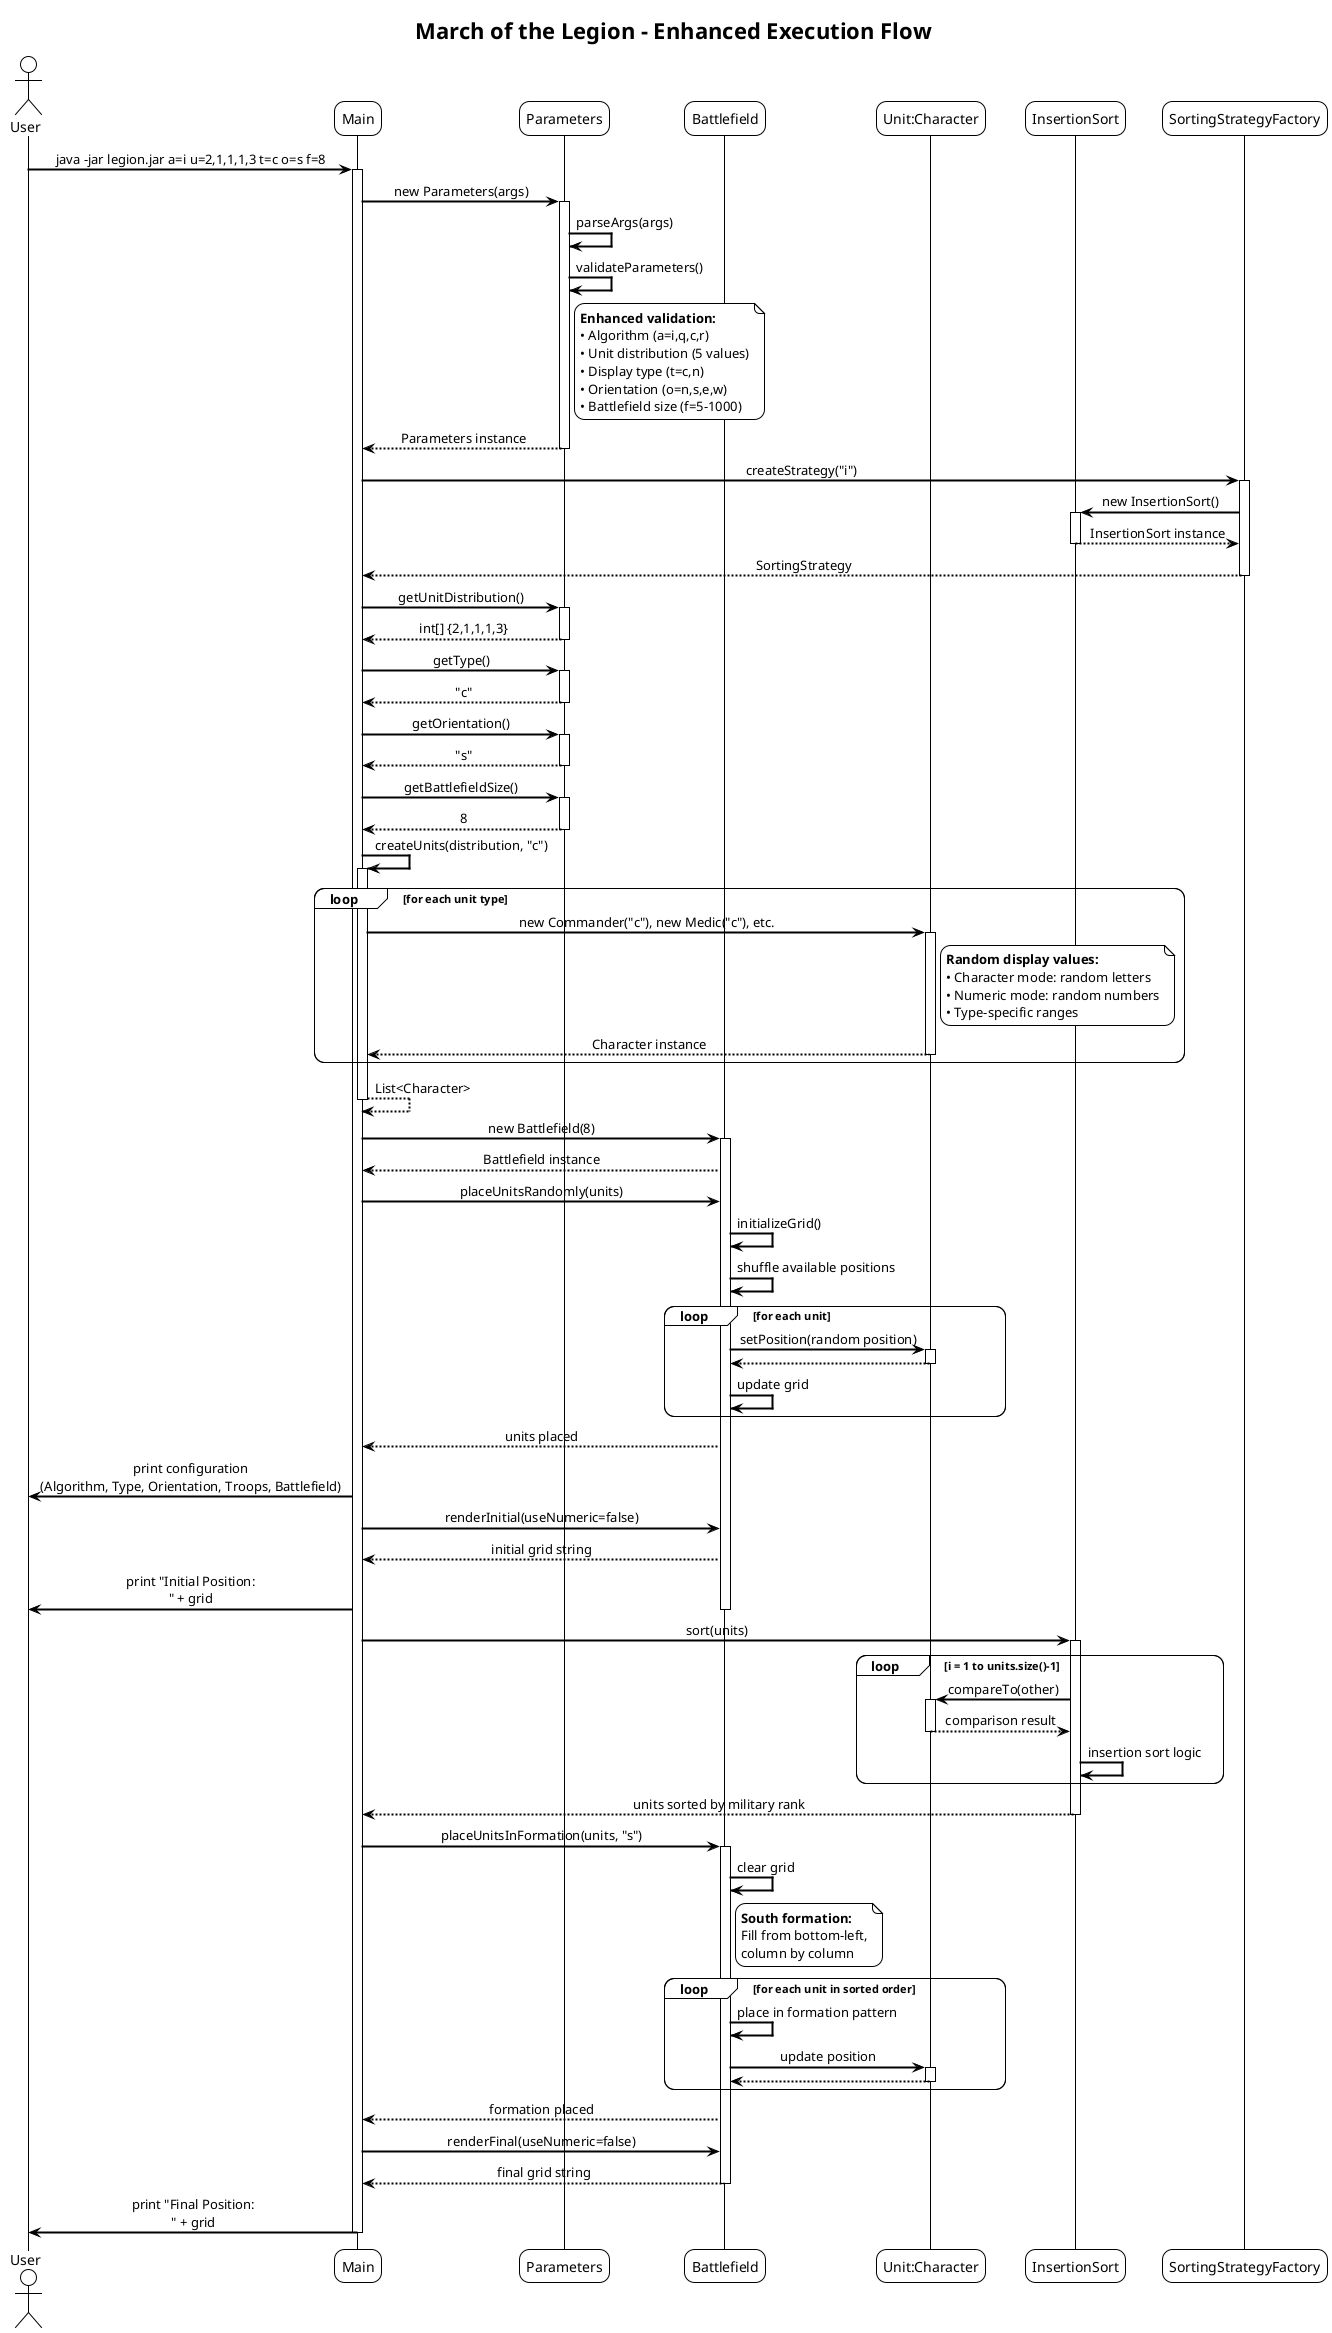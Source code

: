 @startuml sequence-diagram
!theme plain
skinparam sequenceArrowThickness 2
skinparam roundcorner 20
skinparam sequenceMessageAlign center

title March of the Legion - Enhanced Execution Flow

actor User
participant Main
participant Parameters
participant Battlefield
participant "Unit:Character" as Unit
participant InsertionSort
participant SortingStrategyFactory

User -> Main : java -jar legion.jar a=i u=2,1,1,1,3 t=c o=s f=8
activate Main

Main -> Parameters : new Parameters(args)
activate Parameters
Parameters -> Parameters : parseArgs(args)
Parameters -> Parameters : validateParameters()
note right of Parameters
    **Enhanced validation:**
    • Algorithm (a=i,q,c,r)
    • Unit distribution (5 values)
    • Display type (t=c,n)
    • Orientation (o=n,s,e,w)
    • Battlefield size (f=5-1000)
end note
Parameters --> Main : Parameters instance
deactivate Parameters

Main -> SortingStrategyFactory : createStrategy("i")
activate SortingStrategyFactory
SortingStrategyFactory -> InsertionSort : new InsertionSort()
activate InsertionSort
InsertionSort --> SortingStrategyFactory : InsertionSort instance
deactivate InsertionSort
SortingStrategyFactory --> Main : SortingStrategy
deactivate SortingStrategyFactory

Main -> Parameters : getUnitDistribution()
activate Parameters
Parameters --> Main : int[] {2,1,1,1,3}
deactivate Parameters

Main -> Parameters : getType()
activate Parameters
Parameters --> Main : "c"
deactivate Parameters

Main -> Parameters : getOrientation()
activate Parameters
Parameters --> Main : "s"
deactivate Parameters

Main -> Parameters : getBattlefieldSize()
activate Parameters
Parameters --> Main : 8
deactivate Parameters

Main -> Main : createUnits(distribution, "c")
activate Main
loop for each unit type
    Main -> Unit : new Commander("c"), new Medic("c"), etc.
    activate Unit
    note right of Unit
        **Random display values:**
        • Character mode: random letters
        • Numeric mode: random numbers
        • Type-specific ranges
    end note
    Unit --> Main : Character instance
    deactivate Unit
end
Main --> Main : List<Character>
deactivate Main

Main -> Battlefield : new Battlefield(8)
activate Battlefield
Battlefield --> Main : Battlefield instance

Main -> Battlefield : placeUnitsRandomly(units)
Battlefield -> Battlefield : initializeGrid()
Battlefield -> Battlefield : shuffle available positions
loop for each unit
    Battlefield -> Unit : setPosition(random position)
    activate Unit
    Unit --> Battlefield :
    deactivate Unit
    Battlefield -> Battlefield : update grid
end
Battlefield --> Main : units placed

Main -> User : print configuration\n(Algorithm, Type, Orientation, Troops, Battlefield)

Main -> Battlefield : renderInitial(useNumeric=false)
Battlefield --> Main : initial grid string
Main -> User : print "Initial Position:\n" + grid
deactivate Battlefield

Main -> InsertionSort : sort(units)
activate InsertionSort
loop i = 1 to units.size()-1
    InsertionSort -> Unit : compareTo(other)
    activate Unit
    Unit --> InsertionSort : comparison result
    deactivate Unit
    InsertionSort -> InsertionSort : insertion sort logic
end
InsertionSort --> Main : units sorted by military rank
deactivate InsertionSort

Main -> Battlefield : placeUnitsInFormation(units, "s")
activate Battlefield
Battlefield -> Battlefield : clear grid
note right of Battlefield
    **South formation:**
    Fill from bottom-left,
    column by column
end note
loop for each unit in sorted order
    Battlefield -> Battlefield : place in formation pattern
    Battlefield -> Unit : update position
    activate Unit
    Unit --> Battlefield :
    deactivate Unit
end
Battlefield --> Main : formation placed

Main -> Battlefield : renderFinal(useNumeric=false)
Battlefield --> Main : final grid string
deactivate Battlefield

Main -> User : print "Final Position:\n" + grid

deactivate Main

@enduml